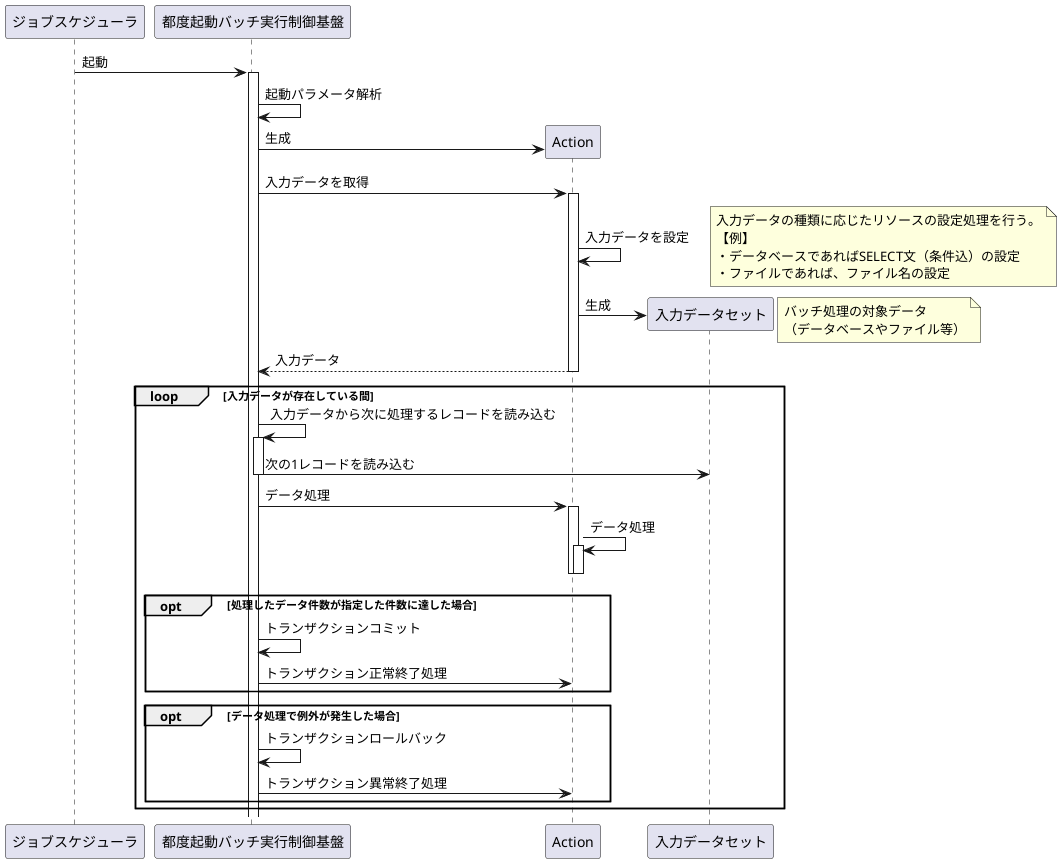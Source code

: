 @startuml
ジョブスケジューラ -> "都度起動バッチ実行制御基盤" as 基盤: 起動
activate 基盤

基盤 -> 基盤: 起動パラメータ解析

create Action
基盤 -> Action: 生成
基盤 -> Action: 入力データを取得
activate Action

Action -> Action: 入力データを設定
note right
入力データの種類に応じたリソースの設定処理を行う。
【例】
・データベースであればSELECT文（条件込）の設定
・ファイルであれば、ファイル名の設定
end note

create 入力データセット
Action -> 入力データセット: 生成
note right
バッチ処理の対象データ
（データベースやファイル等）
end note

Action --> 基盤: 入力データ
deactivate Action

loop 入力データが存在している間
基盤 -> 基盤: 入力データから次に処理するレコードを読み込む
activate 基盤
基盤 -> 入力データセット: 次の1レコードを読み込む
deactivate 基盤
基盤 -> Action: データ処理
activate Action
Action -> Action: データ処理
activate Action
deactivate Action
deactivate Action

opt 処理したデータ件数が指定した件数に達した場合
基盤 -> 基盤: トランザクションコミット
基盤 -> Action: トランザクション正常終了処理
end

opt データ処理で例外が発生した場合
基盤 -> 基盤: トランザクションロールバック
基盤 -> Action: トランザクション異常終了処理
end

end
@enduml
